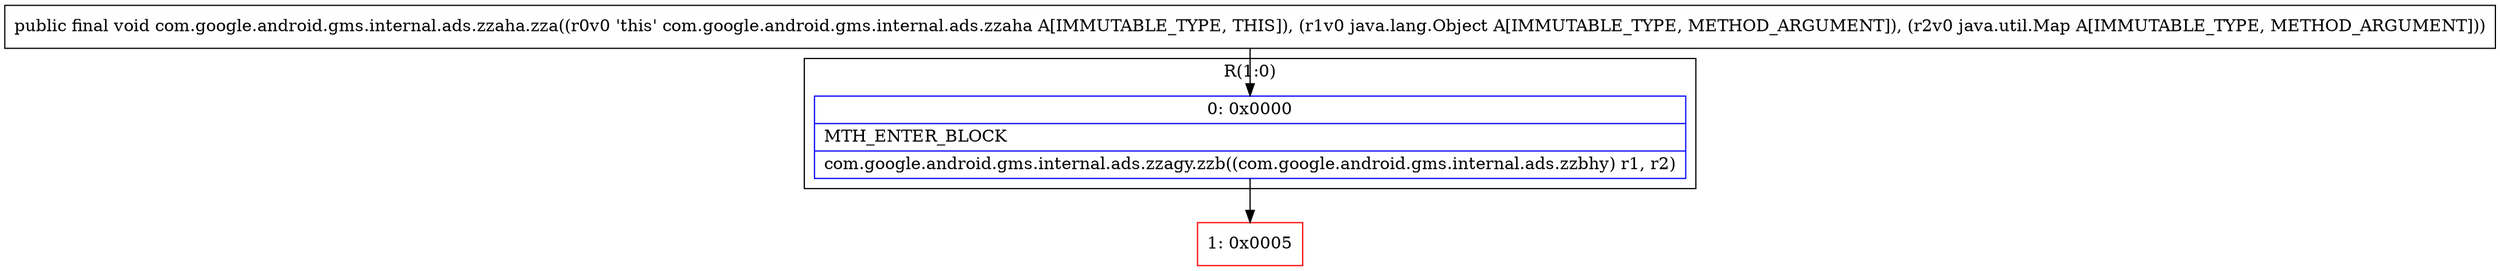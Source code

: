 digraph "CFG forcom.google.android.gms.internal.ads.zzaha.zza(Ljava\/lang\/Object;Ljava\/util\/Map;)V" {
subgraph cluster_Region_880126756 {
label = "R(1:0)";
node [shape=record,color=blue];
Node_0 [shape=record,label="{0\:\ 0x0000|MTH_ENTER_BLOCK\l|com.google.android.gms.internal.ads.zzagy.zzb((com.google.android.gms.internal.ads.zzbhy) r1, r2)\l}"];
}
Node_1 [shape=record,color=red,label="{1\:\ 0x0005}"];
MethodNode[shape=record,label="{public final void com.google.android.gms.internal.ads.zzaha.zza((r0v0 'this' com.google.android.gms.internal.ads.zzaha A[IMMUTABLE_TYPE, THIS]), (r1v0 java.lang.Object A[IMMUTABLE_TYPE, METHOD_ARGUMENT]), (r2v0 java.util.Map A[IMMUTABLE_TYPE, METHOD_ARGUMENT])) }"];
MethodNode -> Node_0;
Node_0 -> Node_1;
}

